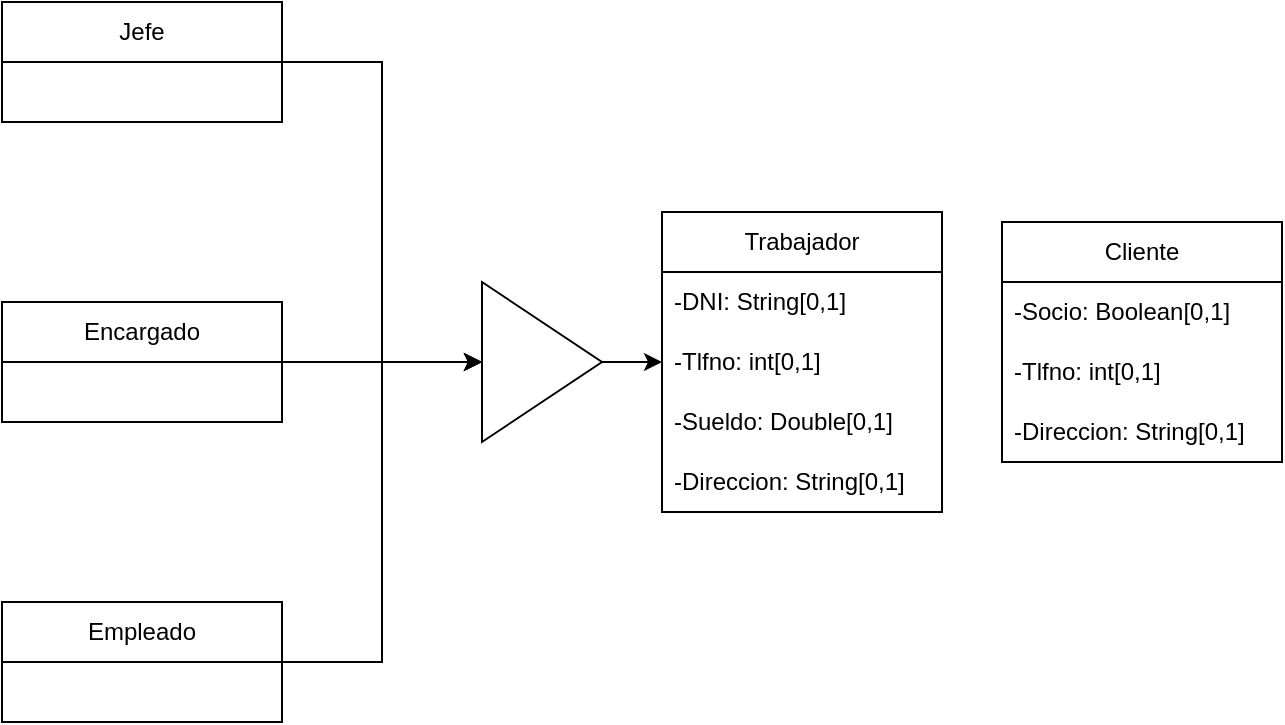 <mxfile version="24.2.5" type="device">
  <diagram name="Página-1" id="Te_dCWf47TYjOMwu0fgj">
    <mxGraphModel dx="794" dy="1957" grid="1" gridSize="10" guides="1" tooltips="1" connect="1" arrows="1" fold="1" page="1" pageScale="1" pageWidth="827" pageHeight="1169" math="0" shadow="0">
      <root>
        <mxCell id="0" />
        <mxCell id="1" parent="0" />
        <mxCell id="feSZkq59gWw7UETYv2uz-35" value="Trabajador" style="swimlane;fontStyle=0;childLayout=stackLayout;horizontal=1;startSize=30;horizontalStack=0;resizeParent=1;resizeParentMax=0;resizeLast=0;collapsible=1;marginBottom=0;whiteSpace=wrap;html=1;" parent="1" vertex="1">
          <mxGeometry x="1080" y="-385" width="140" height="150" as="geometry" />
        </mxCell>
        <mxCell id="feSZkq59gWw7UETYv2uz-36" value="-DNI: String[0,1]" style="text;strokeColor=none;fillColor=none;align=left;verticalAlign=middle;spacingLeft=4;spacingRight=4;overflow=hidden;points=[[0,0.5],[1,0.5]];portConstraint=eastwest;rotatable=0;whiteSpace=wrap;html=1;" parent="feSZkq59gWw7UETYv2uz-35" vertex="1">
          <mxGeometry y="30" width="140" height="30" as="geometry" />
        </mxCell>
        <mxCell id="feSZkq59gWw7UETYv2uz-37" value="-Tlfno: int[0,1]" style="text;strokeColor=none;fillColor=none;align=left;verticalAlign=middle;spacingLeft=4;spacingRight=4;overflow=hidden;points=[[0,0.5],[1,0.5]];portConstraint=eastwest;rotatable=0;whiteSpace=wrap;html=1;" parent="feSZkq59gWw7UETYv2uz-35" vertex="1">
          <mxGeometry y="60" width="140" height="30" as="geometry" />
        </mxCell>
        <mxCell id="feSZkq59gWw7UETYv2uz-38" value="-Sueldo: Double[0,1]" style="text;strokeColor=none;fillColor=none;align=left;verticalAlign=middle;spacingLeft=4;spacingRight=4;overflow=hidden;points=[[0,0.5],[1,0.5]];portConstraint=eastwest;rotatable=0;whiteSpace=wrap;html=1;" parent="feSZkq59gWw7UETYv2uz-35" vertex="1">
          <mxGeometry y="90" width="140" height="30" as="geometry" />
        </mxCell>
        <mxCell id="feSZkq59gWw7UETYv2uz-39" value="-Direccion: String[0,1]" style="text;strokeColor=none;fillColor=none;align=left;verticalAlign=middle;spacingLeft=4;spacingRight=4;overflow=hidden;points=[[0,0.5],[1,0.5]];portConstraint=eastwest;rotatable=0;whiteSpace=wrap;html=1;" parent="feSZkq59gWw7UETYv2uz-35" vertex="1">
          <mxGeometry y="120" width="140" height="30" as="geometry" />
        </mxCell>
        <mxCell id="jlSi7XVDcsswdMgTNhQx-3" style="edgeStyle=orthogonalEdgeStyle;rounded=0;orthogonalLoop=1;jettySize=auto;html=1;entryX=0;entryY=0.5;entryDx=0;entryDy=0;" edge="1" parent="1" source="feSZkq59gWw7UETYv2uz-41" target="jlSi7XVDcsswdMgTNhQx-1">
          <mxGeometry relative="1" as="geometry" />
        </mxCell>
        <mxCell id="feSZkq59gWw7UETYv2uz-41" value="Jefe" style="swimlane;fontStyle=0;childLayout=stackLayout;horizontal=1;startSize=30;horizontalStack=0;resizeParent=1;resizeParentMax=0;resizeLast=0;collapsible=1;marginBottom=0;whiteSpace=wrap;html=1;" parent="1" vertex="1">
          <mxGeometry x="750" y="-490" width="140" height="60" as="geometry" />
        </mxCell>
        <mxCell id="feSZkq59gWw7UETYv2uz-42" style="edgeStyle=orthogonalEdgeStyle;rounded=0;orthogonalLoop=1;jettySize=auto;html=1;entryX=0;entryY=0.5;entryDx=0;entryDy=0;" parent="1" source="jlSi7XVDcsswdMgTNhQx-1" target="feSZkq59gWw7UETYv2uz-37" edge="1">
          <mxGeometry relative="1" as="geometry" />
        </mxCell>
        <mxCell id="feSZkq59gWw7UETYv2uz-43" value="Encargado" style="swimlane;fontStyle=0;childLayout=stackLayout;horizontal=1;startSize=30;horizontalStack=0;resizeParent=1;resizeParentMax=0;resizeLast=0;collapsible=1;marginBottom=0;whiteSpace=wrap;html=1;" parent="1" vertex="1">
          <mxGeometry x="750" y="-340" width="140" height="60" as="geometry" />
        </mxCell>
        <mxCell id="jlSi7XVDcsswdMgTNhQx-4" style="edgeStyle=orthogonalEdgeStyle;rounded=0;orthogonalLoop=1;jettySize=auto;html=1;entryX=0;entryY=0.5;entryDx=0;entryDy=0;" edge="1" parent="1" source="feSZkq59gWw7UETYv2uz-45" target="jlSi7XVDcsswdMgTNhQx-1">
          <mxGeometry relative="1" as="geometry" />
        </mxCell>
        <mxCell id="feSZkq59gWw7UETYv2uz-45" value="Empleado" style="swimlane;fontStyle=0;childLayout=stackLayout;horizontal=1;startSize=30;horizontalStack=0;resizeParent=1;resizeParentMax=0;resizeLast=0;collapsible=1;marginBottom=0;whiteSpace=wrap;html=1;" parent="1" vertex="1">
          <mxGeometry x="750" y="-190" width="140" height="60" as="geometry" />
        </mxCell>
        <mxCell id="feSZkq59gWw7UETYv2uz-47" value="Cliente" style="swimlane;fontStyle=0;childLayout=stackLayout;horizontal=1;startSize=30;horizontalStack=0;resizeParent=1;resizeParentMax=0;resizeLast=0;collapsible=1;marginBottom=0;whiteSpace=wrap;html=1;" parent="1" vertex="1">
          <mxGeometry x="1250" y="-380" width="140" height="120" as="geometry" />
        </mxCell>
        <mxCell id="feSZkq59gWw7UETYv2uz-48" value="-Socio: Boolean[0,1]" style="text;strokeColor=none;fillColor=none;align=left;verticalAlign=middle;spacingLeft=4;spacingRight=4;overflow=hidden;points=[[0,0.5],[1,0.5]];portConstraint=eastwest;rotatable=0;whiteSpace=wrap;html=1;" parent="feSZkq59gWw7UETYv2uz-47" vertex="1">
          <mxGeometry y="30" width="140" height="30" as="geometry" />
        </mxCell>
        <mxCell id="feSZkq59gWw7UETYv2uz-49" value="-Tlfno: int[0,1]" style="text;strokeColor=none;fillColor=none;align=left;verticalAlign=middle;spacingLeft=4;spacingRight=4;overflow=hidden;points=[[0,0.5],[1,0.5]];portConstraint=eastwest;rotatable=0;whiteSpace=wrap;html=1;" parent="feSZkq59gWw7UETYv2uz-47" vertex="1">
          <mxGeometry y="60" width="140" height="30" as="geometry" />
        </mxCell>
        <mxCell id="feSZkq59gWw7UETYv2uz-50" value="-Direccion: String[0,1]" style="text;strokeColor=none;fillColor=none;align=left;verticalAlign=middle;spacingLeft=4;spacingRight=4;overflow=hidden;points=[[0,0.5],[1,0.5]];portConstraint=eastwest;rotatable=0;whiteSpace=wrap;html=1;" parent="feSZkq59gWw7UETYv2uz-47" vertex="1">
          <mxGeometry y="90" width="140" height="30" as="geometry" />
        </mxCell>
        <mxCell id="jlSi7XVDcsswdMgTNhQx-2" value="" style="edgeStyle=orthogonalEdgeStyle;rounded=0;orthogonalLoop=1;jettySize=auto;html=1;entryX=0;entryY=0.5;entryDx=0;entryDy=0;" edge="1" parent="1" source="feSZkq59gWw7UETYv2uz-43" target="jlSi7XVDcsswdMgTNhQx-1">
          <mxGeometry relative="1" as="geometry">
            <mxPoint x="890" y="-305" as="sourcePoint" />
            <mxPoint x="1030" y="-305" as="targetPoint" />
          </mxGeometry>
        </mxCell>
        <mxCell id="jlSi7XVDcsswdMgTNhQx-1" value="" style="triangle;whiteSpace=wrap;html=1;" vertex="1" parent="1">
          <mxGeometry x="990" y="-350" width="60" height="80" as="geometry" />
        </mxCell>
      </root>
    </mxGraphModel>
  </diagram>
</mxfile>
